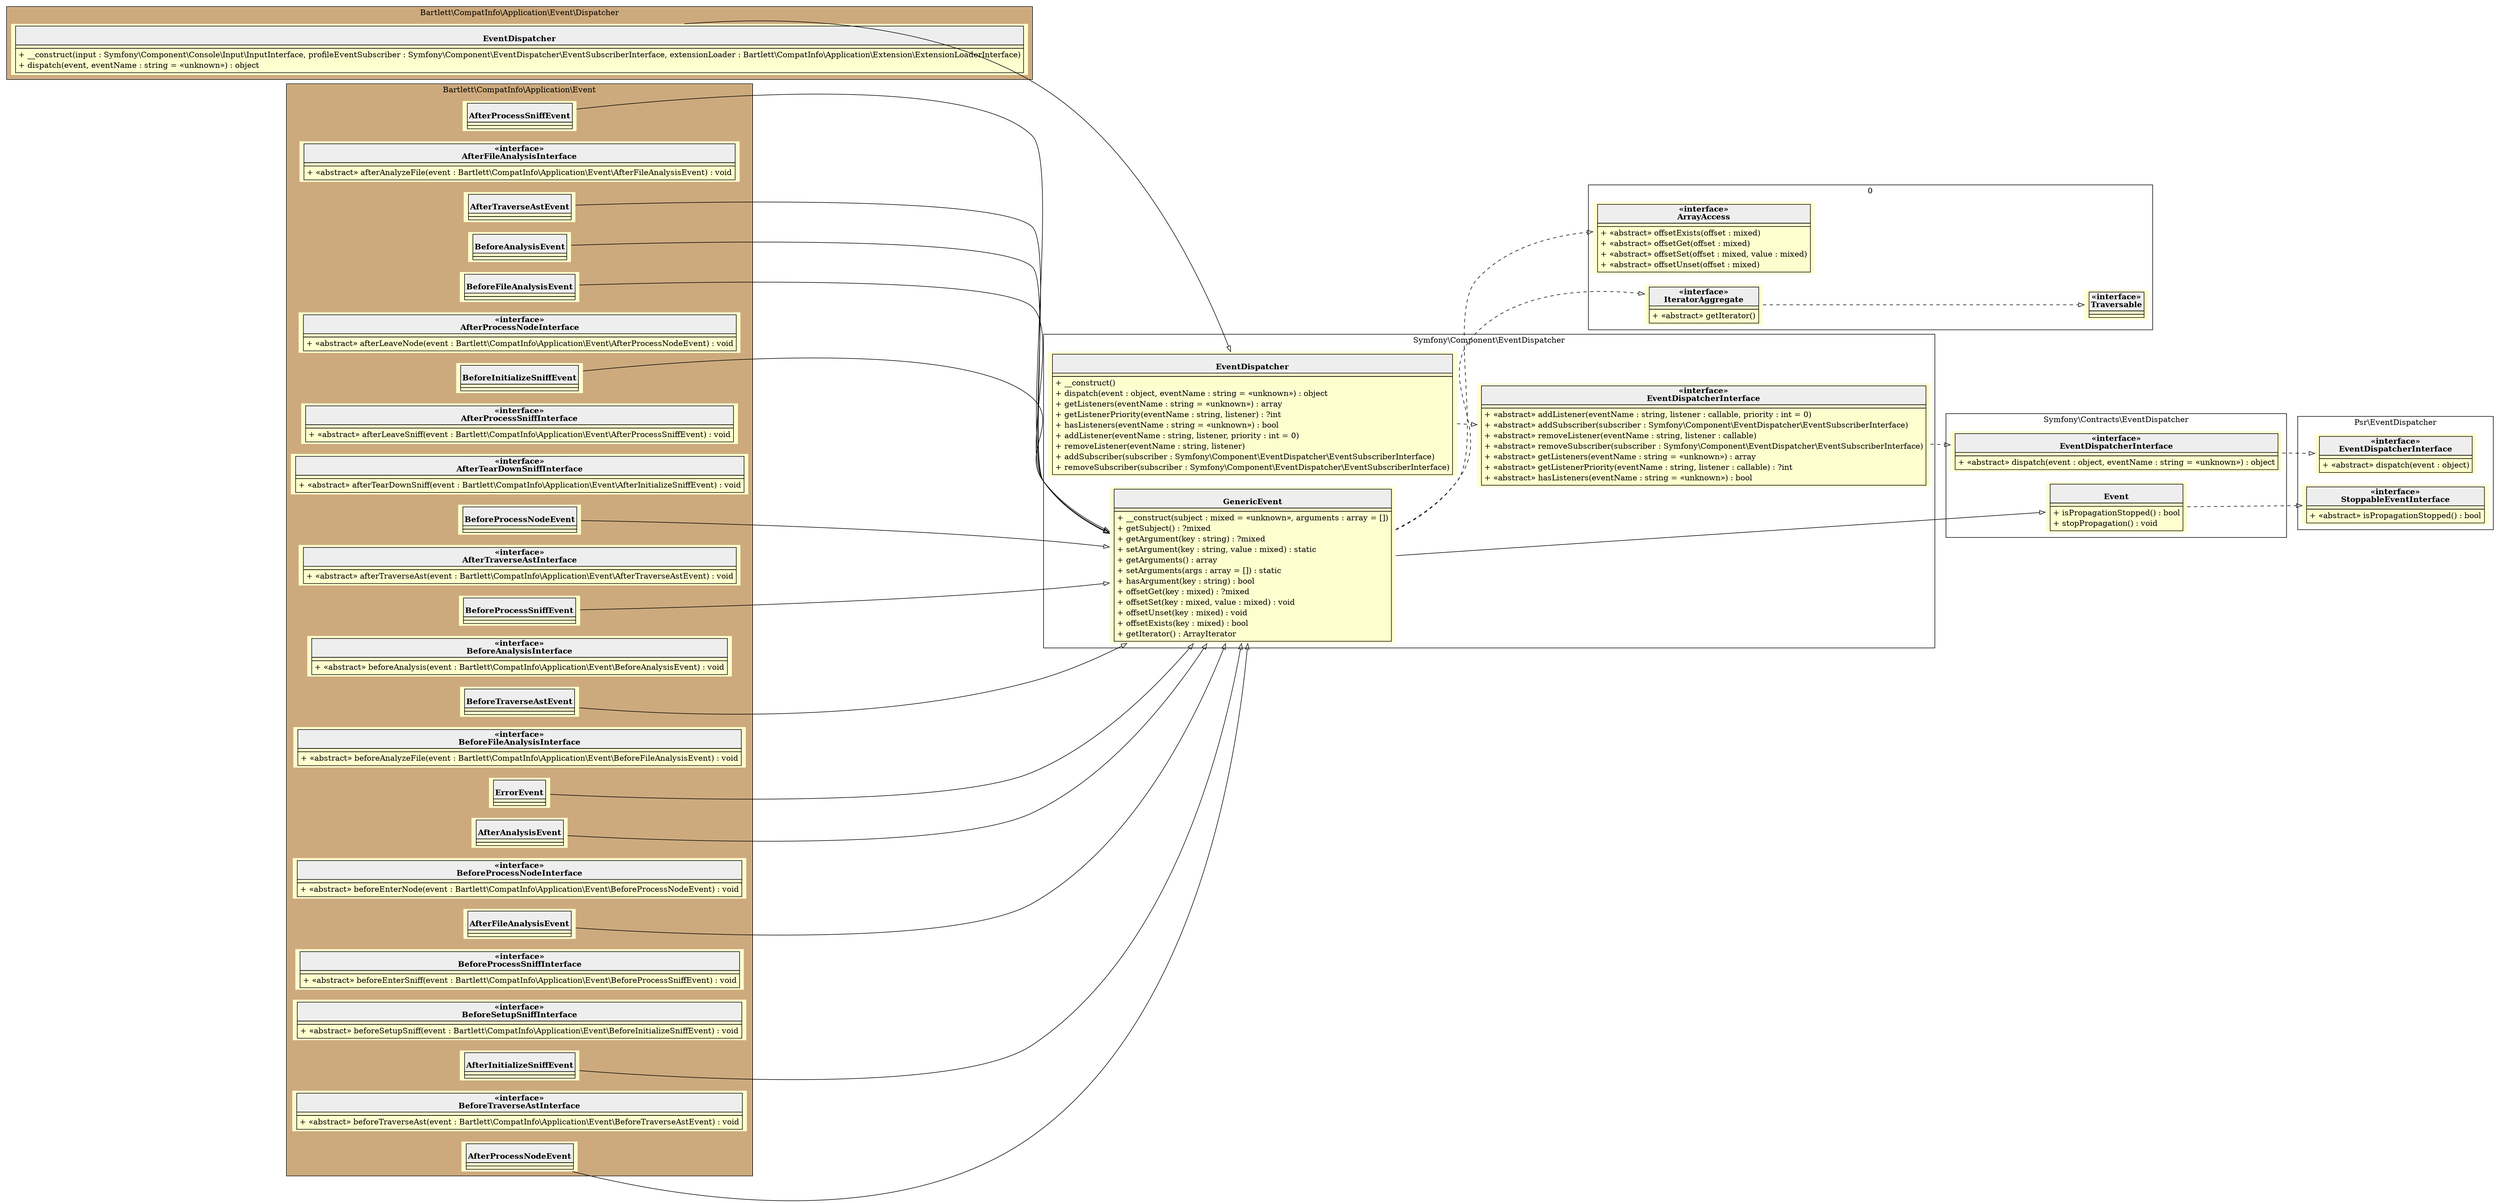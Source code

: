 digraph {
  graph [rankdir="LR" bgcolor="transparent"]
  node [fillcolor="#FEFECE" style="filled"]
  subgraph cluster_0 {
    graph [bgcolor="burlywood3"]
    label = "Bartlett\\CompatInfo\\Application\\Event\\Dispatcher"
    "Bartlett\\CompatInfo\\Application\\Event\\Dispatcher\\EventDispatcher" [shape="none" label=<
<table cellspacing="0" border="0" cellborder="1">
    <tr><td bgcolor="#eeeeee"><b><br/>EventDispatcher</b></td></tr>
    <tr><td></td></tr>
    <tr><td><table border="0" cellspacing="0" cellpadding="2">
    <tr><td align="left">+ __construct(input : Symfony\\Component\\Console\\Input\\InputInterface, profileEventSubscriber : Symfony\\Component\\EventDispatcher\\EventSubscriberInterface, extensionLoader : Bartlett\\CompatInfo\\Application\\Extension\\ExtensionLoaderInterface)</td></tr>
    <tr><td align="left">+ dispatch(event, eventName : string = «unknown») : object</td></tr>
</table></td></tr>
</table>>]
  }
  subgraph cluster_1 {
    label = "Symfony\\Component\\EventDispatcher"
    "Symfony\\Component\\EventDispatcher\\EventDispatcher" [shape="none" label=<
<table cellspacing="0" border="0" cellborder="1">
    <tr><td bgcolor="#eeeeee"><b><br/>EventDispatcher</b></td></tr>
    <tr><td></td></tr>
    <tr><td><table border="0" cellspacing="0" cellpadding="2">
    <tr><td align="left">+ __construct()</td></tr>
    <tr><td align="left">+ dispatch(event : object, eventName : string = «unknown») : object</td></tr>
    <tr><td align="left">+ getListeners(eventName : string = «unknown») : array</td></tr>
    <tr><td align="left">+ getListenerPriority(eventName : string, listener) : ?int</td></tr>
    <tr><td align="left">+ hasListeners(eventName : string = «unknown») : bool</td></tr>
    <tr><td align="left">+ addListener(eventName : string, listener, priority : int = 0)</td></tr>
    <tr><td align="left">+ removeListener(eventName : string, listener)</td></tr>
    <tr><td align="left">+ addSubscriber(subscriber : Symfony\\Component\\EventDispatcher\\EventSubscriberInterface)</td></tr>
    <tr><td align="left">+ removeSubscriber(subscriber : Symfony\\Component\\EventDispatcher\\EventSubscriberInterface)</td></tr>
</table></td></tr>
</table>>]
    "Symfony\\Component\\EventDispatcher\\EventDispatcherInterface" [shape="none" label=<
<table cellspacing="0" border="0" cellborder="1">
    <tr><td bgcolor="#eeeeee"><b>«interface»<br/>EventDispatcherInterface</b></td></tr>
    <tr><td></td></tr>
    <tr><td><table border="0" cellspacing="0" cellpadding="2">
    <tr><td align="left">+ «abstract» addListener(eventName : string, listener : callable, priority : int = 0)</td></tr>
    <tr><td align="left">+ «abstract» addSubscriber(subscriber : Symfony\\Component\\EventDispatcher\\EventSubscriberInterface)</td></tr>
    <tr><td align="left">+ «abstract» removeListener(eventName : string, listener : callable)</td></tr>
    <tr><td align="left">+ «abstract» removeSubscriber(subscriber : Symfony\\Component\\EventDispatcher\\EventSubscriberInterface)</td></tr>
    <tr><td align="left">+ «abstract» getListeners(eventName : string = «unknown») : array</td></tr>
    <tr><td align="left">+ «abstract» getListenerPriority(eventName : string, listener : callable) : ?int</td></tr>
    <tr><td align="left">+ «abstract» hasListeners(eventName : string = «unknown») : bool</td></tr>
</table></td></tr>
</table>>]
    "Symfony\\Component\\EventDispatcher\\GenericEvent" [shape="none" label=<
<table cellspacing="0" border="0" cellborder="1">
    <tr><td bgcolor="#eeeeee"><b><br/>GenericEvent</b></td></tr>
    <tr><td></td></tr>
    <tr><td><table border="0" cellspacing="0" cellpadding="2">
    <tr><td align="left">+ __construct(subject : mixed = «unknown», arguments : array = [])</td></tr>
    <tr><td align="left">+ getSubject() : ?mixed</td></tr>
    <tr><td align="left">+ getArgument(key : string) : ?mixed</td></tr>
    <tr><td align="left">+ setArgument(key : string, value : mixed) : static</td></tr>
    <tr><td align="left">+ getArguments() : array</td></tr>
    <tr><td align="left">+ setArguments(args : array = []) : static</td></tr>
    <tr><td align="left">+ hasArgument(key : string) : bool</td></tr>
    <tr><td align="left">+ offsetGet(key : mixed) : ?mixed</td></tr>
    <tr><td align="left">+ offsetSet(key : mixed, value : mixed) : void</td></tr>
    <tr><td align="left">+ offsetUnset(key : mixed) : void</td></tr>
    <tr><td align="left">+ offsetExists(key : mixed) : bool</td></tr>
    <tr><td align="left">+ getIterator() : ArrayIterator</td></tr>
</table></td></tr>
</table>>]
  }
  subgraph cluster_2 {
    label = "Symfony\\Contracts\\EventDispatcher"
    "Symfony\\Contracts\\EventDispatcher\\EventDispatcherInterface" [shape="none" label=<
<table cellspacing="0" border="0" cellborder="1">
    <tr><td bgcolor="#eeeeee"><b>«interface»<br/>EventDispatcherInterface</b></td></tr>
    <tr><td></td></tr>
    <tr><td><table border="0" cellspacing="0" cellpadding="2">
    <tr><td align="left">+ «abstract» dispatch(event : object, eventName : string = «unknown») : object</td></tr>
</table></td></tr>
</table>>]
    "Symfony\\Contracts\\EventDispatcher\\Event" [shape="none" label=<
<table cellspacing="0" border="0" cellborder="1">
    <tr><td bgcolor="#eeeeee"><b><br/>Event</b></td></tr>
    <tr><td></td></tr>
    <tr><td><table border="0" cellspacing="0" cellpadding="2">
    <tr><td align="left">+ isPropagationStopped() : bool</td></tr>
    <tr><td align="left">+ stopPropagation() : void</td></tr>
</table></td></tr>
</table>>]
  }
  subgraph cluster_3 {
    label = "Psr\\EventDispatcher"
    "Psr\\EventDispatcher\\EventDispatcherInterface" [shape="none" label=<
<table cellspacing="0" border="0" cellborder="1">
    <tr><td bgcolor="#eeeeee"><b>«interface»<br/>EventDispatcherInterface</b></td></tr>
    <tr><td></td></tr>
    <tr><td><table border="0" cellspacing="0" cellpadding="2">
    <tr><td align="left">+ «abstract» dispatch(event : object)</td></tr>
</table></td></tr>
</table>>]
    "Psr\\EventDispatcher\\StoppableEventInterface" [shape="none" label=<
<table cellspacing="0" border="0" cellborder="1">
    <tr><td bgcolor="#eeeeee"><b>«interface»<br/>StoppableEventInterface</b></td></tr>
    <tr><td></td></tr>
    <tr><td><table border="0" cellspacing="0" cellpadding="2">
    <tr><td align="left">+ «abstract» isPropagationStopped() : bool</td></tr>
</table></td></tr>
</table>>]
  }
  subgraph cluster_4 {
    graph [bgcolor="burlywood3"]
    label = "Bartlett\\CompatInfo\\Application\\Event"
    "Bartlett\\CompatInfo\\Application\\Event\\AfterAnalysisEvent" [shape="none" label=<
<table cellspacing="0" border="0" cellborder="1">
    <tr><td bgcolor="#eeeeee"><b><br/>AfterAnalysisEvent</b></td></tr>
    <tr><td></td></tr>
    <tr><td></td></tr>
</table>>]
    "Bartlett\\CompatInfo\\Application\\Event\\AfterFileAnalysisInterface" [shape="none" label=<
<table cellspacing="0" border="0" cellborder="1">
    <tr><td bgcolor="#eeeeee"><b>«interface»<br/>AfterFileAnalysisInterface</b></td></tr>
    <tr><td></td></tr>
    <tr><td><table border="0" cellspacing="0" cellpadding="2">
    <tr><td align="left">+ «abstract» afterAnalyzeFile(event : Bartlett\\CompatInfo\\Application\\Event\\AfterFileAnalysisEvent) : void</td></tr>
</table></td></tr>
</table>>]
    "Bartlett\\CompatInfo\\Application\\Event\\AfterFileAnalysisEvent" [shape="none" label=<
<table cellspacing="0" border="0" cellborder="1">
    <tr><td bgcolor="#eeeeee"><b><br/>AfterFileAnalysisEvent</b></td></tr>
    <tr><td></td></tr>
    <tr><td></td></tr>
</table>>]
    "Bartlett\\CompatInfo\\Application\\Event\\AfterInitializeSniffEvent" [shape="none" label=<
<table cellspacing="0" border="0" cellborder="1">
    <tr><td bgcolor="#eeeeee"><b><br/>AfterInitializeSniffEvent</b></td></tr>
    <tr><td></td></tr>
    <tr><td></td></tr>
</table>>]
    "Bartlett\\CompatInfo\\Application\\Event\\AfterProcessNodeEvent" [shape="none" label=<
<table cellspacing="0" border="0" cellborder="1">
    <tr><td bgcolor="#eeeeee"><b><br/>AfterProcessNodeEvent</b></td></tr>
    <tr><td></td></tr>
    <tr><td></td></tr>
</table>>]
    "Bartlett\\CompatInfo\\Application\\Event\\AfterProcessNodeInterface" [shape="none" label=<
<table cellspacing="0" border="0" cellborder="1">
    <tr><td bgcolor="#eeeeee"><b>«interface»<br/>AfterProcessNodeInterface</b></td></tr>
    <tr><td></td></tr>
    <tr><td><table border="0" cellspacing="0" cellpadding="2">
    <tr><td align="left">+ «abstract» afterLeaveNode(event : Bartlett\\CompatInfo\\Application\\Event\\AfterProcessNodeEvent) : void</td></tr>
</table></td></tr>
</table>>]
    "Bartlett\\CompatInfo\\Application\\Event\\AfterProcessSniffEvent" [shape="none" label=<
<table cellspacing="0" border="0" cellborder="1">
    <tr><td bgcolor="#eeeeee"><b><br/>AfterProcessSniffEvent</b></td></tr>
    <tr><td></td></tr>
    <tr><td></td></tr>
</table>>]
    "Bartlett\\CompatInfo\\Application\\Event\\AfterProcessSniffInterface" [shape="none" label=<
<table cellspacing="0" border="0" cellborder="1">
    <tr><td bgcolor="#eeeeee"><b>«interface»<br/>AfterProcessSniffInterface</b></td></tr>
    <tr><td></td></tr>
    <tr><td><table border="0" cellspacing="0" cellpadding="2">
    <tr><td align="left">+ «abstract» afterLeaveSniff(event : Bartlett\\CompatInfo\\Application\\Event\\AfterProcessSniffEvent) : void</td></tr>
</table></td></tr>
</table>>]
    "Bartlett\\CompatInfo\\Application\\Event\\AfterTearDownSniffInterface" [shape="none" label=<
<table cellspacing="0" border="0" cellborder="1">
    <tr><td bgcolor="#eeeeee"><b>«interface»<br/>AfterTearDownSniffInterface</b></td></tr>
    <tr><td></td></tr>
    <tr><td><table border="0" cellspacing="0" cellpadding="2">
    <tr><td align="left">+ «abstract» afterTearDownSniff(event : Bartlett\\CompatInfo\\Application\\Event\\AfterInitializeSniffEvent) : void</td></tr>
</table></td></tr>
</table>>]
    "Bartlett\\CompatInfo\\Application\\Event\\AfterTraverseAstEvent" [shape="none" label=<
<table cellspacing="0" border="0" cellborder="1">
    <tr><td bgcolor="#eeeeee"><b><br/>AfterTraverseAstEvent</b></td></tr>
    <tr><td></td></tr>
    <tr><td></td></tr>
</table>>]
    "Bartlett\\CompatInfo\\Application\\Event\\AfterTraverseAstInterface" [shape="none" label=<
<table cellspacing="0" border="0" cellborder="1">
    <tr><td bgcolor="#eeeeee"><b>«interface»<br/>AfterTraverseAstInterface</b></td></tr>
    <tr><td></td></tr>
    <tr><td><table border="0" cellspacing="0" cellpadding="2">
    <tr><td align="left">+ «abstract» afterTraverseAst(event : Bartlett\\CompatInfo\\Application\\Event\\AfterTraverseAstEvent) : void</td></tr>
</table></td></tr>
</table>>]
    "Bartlett\\CompatInfo\\Application\\Event\\BeforeAnalysisEvent" [shape="none" label=<
<table cellspacing="0" border="0" cellborder="1">
    <tr><td bgcolor="#eeeeee"><b><br/>BeforeAnalysisEvent</b></td></tr>
    <tr><td></td></tr>
    <tr><td></td></tr>
</table>>]
    "Bartlett\\CompatInfo\\Application\\Event\\BeforeAnalysisInterface" [shape="none" label=<
<table cellspacing="0" border="0" cellborder="1">
    <tr><td bgcolor="#eeeeee"><b>«interface»<br/>BeforeAnalysisInterface</b></td></tr>
    <tr><td></td></tr>
    <tr><td><table border="0" cellspacing="0" cellpadding="2">
    <tr><td align="left">+ «abstract» beforeAnalysis(event : Bartlett\\CompatInfo\\Application\\Event\\BeforeAnalysisEvent) : void</td></tr>
</table></td></tr>
</table>>]
    "Bartlett\\CompatInfo\\Application\\Event\\BeforeFileAnalysisEvent" [shape="none" label=<
<table cellspacing="0" border="0" cellborder="1">
    <tr><td bgcolor="#eeeeee"><b><br/>BeforeFileAnalysisEvent</b></td></tr>
    <tr><td></td></tr>
    <tr><td></td></tr>
</table>>]
    "Bartlett\\CompatInfo\\Application\\Event\\BeforeFileAnalysisInterface" [shape="none" label=<
<table cellspacing="0" border="0" cellborder="1">
    <tr><td bgcolor="#eeeeee"><b>«interface»<br/>BeforeFileAnalysisInterface</b></td></tr>
    <tr><td></td></tr>
    <tr><td><table border="0" cellspacing="0" cellpadding="2">
    <tr><td align="left">+ «abstract» beforeAnalyzeFile(event : Bartlett\\CompatInfo\\Application\\Event\\BeforeFileAnalysisEvent) : void</td></tr>
</table></td></tr>
</table>>]
    "Bartlett\\CompatInfo\\Application\\Event\\BeforeInitializeSniffEvent" [shape="none" label=<
<table cellspacing="0" border="0" cellborder="1">
    <tr><td bgcolor="#eeeeee"><b><br/>BeforeInitializeSniffEvent</b></td></tr>
    <tr><td></td></tr>
    <tr><td></td></tr>
</table>>]
    "Bartlett\\CompatInfo\\Application\\Event\\BeforeProcessNodeEvent" [shape="none" label=<
<table cellspacing="0" border="0" cellborder="1">
    <tr><td bgcolor="#eeeeee"><b><br/>BeforeProcessNodeEvent</b></td></tr>
    <tr><td></td></tr>
    <tr><td></td></tr>
</table>>]
    "Bartlett\\CompatInfo\\Application\\Event\\BeforeProcessNodeInterface" [shape="none" label=<
<table cellspacing="0" border="0" cellborder="1">
    <tr><td bgcolor="#eeeeee"><b>«interface»<br/>BeforeProcessNodeInterface</b></td></tr>
    <tr><td></td></tr>
    <tr><td><table border="0" cellspacing="0" cellpadding="2">
    <tr><td align="left">+ «abstract» beforeEnterNode(event : Bartlett\\CompatInfo\\Application\\Event\\BeforeProcessNodeEvent) : void</td></tr>
</table></td></tr>
</table>>]
    "Bartlett\\CompatInfo\\Application\\Event\\BeforeProcessSniffEvent" [shape="none" label=<
<table cellspacing="0" border="0" cellborder="1">
    <tr><td bgcolor="#eeeeee"><b><br/>BeforeProcessSniffEvent</b></td></tr>
    <tr><td></td></tr>
    <tr><td></td></tr>
</table>>]
    "Bartlett\\CompatInfo\\Application\\Event\\BeforeProcessSniffInterface" [shape="none" label=<
<table cellspacing="0" border="0" cellborder="1">
    <tr><td bgcolor="#eeeeee"><b>«interface»<br/>BeforeProcessSniffInterface</b></td></tr>
    <tr><td></td></tr>
    <tr><td><table border="0" cellspacing="0" cellpadding="2">
    <tr><td align="left">+ «abstract» beforeEnterSniff(event : Bartlett\\CompatInfo\\Application\\Event\\BeforeProcessSniffEvent) : void</td></tr>
</table></td></tr>
</table>>]
    "Bartlett\\CompatInfo\\Application\\Event\\BeforeSetupSniffInterface" [shape="none" label=<
<table cellspacing="0" border="0" cellborder="1">
    <tr><td bgcolor="#eeeeee"><b>«interface»<br/>BeforeSetupSniffInterface</b></td></tr>
    <tr><td></td></tr>
    <tr><td><table border="0" cellspacing="0" cellpadding="2">
    <tr><td align="left">+ «abstract» beforeSetupSniff(event : Bartlett\\CompatInfo\\Application\\Event\\BeforeInitializeSniffEvent) : void</td></tr>
</table></td></tr>
</table>>]
    "Bartlett\\CompatInfo\\Application\\Event\\BeforeTraverseAstEvent" [shape="none" label=<
<table cellspacing="0" border="0" cellborder="1">
    <tr><td bgcolor="#eeeeee"><b><br/>BeforeTraverseAstEvent</b></td></tr>
    <tr><td></td></tr>
    <tr><td></td></tr>
</table>>]
    "Bartlett\\CompatInfo\\Application\\Event\\BeforeTraverseAstInterface" [shape="none" label=<
<table cellspacing="0" border="0" cellborder="1">
    <tr><td bgcolor="#eeeeee"><b>«interface»<br/>BeforeTraverseAstInterface</b></td></tr>
    <tr><td></td></tr>
    <tr><td><table border="0" cellspacing="0" cellpadding="2">
    <tr><td align="left">+ «abstract» beforeTraverseAst(event : Bartlett\\CompatInfo\\Application\\Event\\BeforeTraverseAstEvent) : void</td></tr>
</table></td></tr>
</table>>]
    "Bartlett\\CompatInfo\\Application\\Event\\ErrorEvent" [shape="none" label=<
<table cellspacing="0" border="0" cellborder="1">
    <tr><td bgcolor="#eeeeee"><b><br/>ErrorEvent</b></td></tr>
    <tr><td></td></tr>
    <tr><td></td></tr>
</table>>]
  }
  subgraph cluster_5 {
    label = 0
    "ArrayAccess" [shape="none" label=<
<table cellspacing="0" border="0" cellborder="1">
    <tr><td bgcolor="#eeeeee"><b>«interface»<br/>ArrayAccess</b></td></tr>
    <tr><td></td></tr>
    <tr><td><table border="0" cellspacing="0" cellpadding="2">
    <tr><td align="left">+ «abstract» offsetExists(offset : mixed)</td></tr>
    <tr><td align="left">+ «abstract» offsetGet(offset : mixed)</td></tr>
    <tr><td align="left">+ «abstract» offsetSet(offset : mixed, value : mixed)</td></tr>
    <tr><td align="left">+ «abstract» offsetUnset(offset : mixed)</td></tr>
</table></td></tr>
</table>>]
    "IteratorAggregate" [shape="none" label=<
<table cellspacing="0" border="0" cellborder="1">
    <tr><td bgcolor="#eeeeee"><b>«interface»<br/>IteratorAggregate</b></td></tr>
    <tr><td></td></tr>
    <tr><td><table border="0" cellspacing="0" cellpadding="2">
    <tr><td align="left">+ «abstract» getIterator()</td></tr>
</table></td></tr>
</table>>]
    "Traversable" [shape="none" label=<
<table cellspacing="0" border="0" cellborder="1">
    <tr><td bgcolor="#eeeeee"><b>«interface»<br/>Traversable</b></td></tr>
    <tr><td></td></tr>
    <tr><td></td></tr>
</table>>]
  }
  "Symfony\\Contracts\\EventDispatcher\\EventDispatcherInterface" -> "Psr\\EventDispatcher\\EventDispatcherInterface" [arrowhead="empty" style="dashed"]
  "Symfony\\Component\\EventDispatcher\\EventDispatcherInterface" -> "Symfony\\Contracts\\EventDispatcher\\EventDispatcherInterface" [arrowhead="empty" style="dashed"]
  "Symfony\\Component\\EventDispatcher\\EventDispatcher" -> "Symfony\\Component\\EventDispatcher\\EventDispatcherInterface" [arrowhead="empty" style="dashed"]
  "Bartlett\\CompatInfo\\Application\\Event\\Dispatcher\\EventDispatcher" -> "Symfony\\Component\\EventDispatcher\\EventDispatcher" [arrowhead="empty" style="filled"]
  "Symfony\\Contracts\\EventDispatcher\\Event" -> "Psr\\EventDispatcher\\StoppableEventInterface" [arrowhead="empty" style="dashed"]
  "Symfony\\Component\\EventDispatcher\\GenericEvent" -> "Symfony\\Contracts\\EventDispatcher\\Event" [arrowhead="empty" style="filled"]
  "Symfony\\Component\\EventDispatcher\\GenericEvent" -> "ArrayAccess" [arrowhead="empty" style="dashed"]
  "IteratorAggregate" -> "Traversable" [arrowhead="empty" style="dashed"]
  "Symfony\\Component\\EventDispatcher\\GenericEvent" -> "IteratorAggregate" [arrowhead="empty" style="dashed"]
  "Bartlett\\CompatInfo\\Application\\Event\\AfterAnalysisEvent" -> "Symfony\\Component\\EventDispatcher\\GenericEvent" [arrowhead="empty" style="filled"]
  "Bartlett\\CompatInfo\\Application\\Event\\AfterFileAnalysisEvent" -> "Symfony\\Component\\EventDispatcher\\GenericEvent" [arrowhead="empty" style="filled"]
  "Bartlett\\CompatInfo\\Application\\Event\\AfterInitializeSniffEvent" -> "Symfony\\Component\\EventDispatcher\\GenericEvent" [arrowhead="empty" style="filled"]
  "Bartlett\\CompatInfo\\Application\\Event\\AfterProcessNodeEvent" -> "Symfony\\Component\\EventDispatcher\\GenericEvent" [arrowhead="empty" style="filled"]
  "Bartlett\\CompatInfo\\Application\\Event\\AfterProcessSniffEvent" -> "Symfony\\Component\\EventDispatcher\\GenericEvent" [arrowhead="empty" style="filled"]
  "Bartlett\\CompatInfo\\Application\\Event\\AfterTraverseAstEvent" -> "Symfony\\Component\\EventDispatcher\\GenericEvent" [arrowhead="empty" style="filled"]
  "Bartlett\\CompatInfo\\Application\\Event\\BeforeAnalysisEvent" -> "Symfony\\Component\\EventDispatcher\\GenericEvent" [arrowhead="empty" style="filled"]
  "Bartlett\\CompatInfo\\Application\\Event\\BeforeFileAnalysisEvent" -> "Symfony\\Component\\EventDispatcher\\GenericEvent" [arrowhead="empty" style="filled"]
  "Bartlett\\CompatInfo\\Application\\Event\\BeforeInitializeSniffEvent" -> "Symfony\\Component\\EventDispatcher\\GenericEvent" [arrowhead="empty" style="filled"]
  "Bartlett\\CompatInfo\\Application\\Event\\BeforeProcessNodeEvent" -> "Symfony\\Component\\EventDispatcher\\GenericEvent" [arrowhead="empty" style="filled"]
  "Bartlett\\CompatInfo\\Application\\Event\\BeforeProcessSniffEvent" -> "Symfony\\Component\\EventDispatcher\\GenericEvent" [arrowhead="empty" style="filled"]
  "Bartlett\\CompatInfo\\Application\\Event\\BeforeTraverseAstEvent" -> "Symfony\\Component\\EventDispatcher\\GenericEvent" [arrowhead="empty" style="filled"]
  "Bartlett\\CompatInfo\\Application\\Event\\ErrorEvent" -> "Symfony\\Component\\EventDispatcher\\GenericEvent" [arrowhead="empty" style="filled"]
}
